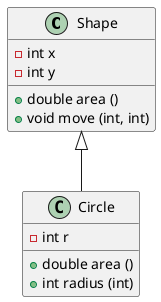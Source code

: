 @startuml
Shape ^-- Circle

class Shape {
    - int x
    - int y
    + double area ()
    + void move (int, int)
    }

class Circle {
    - int r
    + double area ()
    + int radius (int)
    }

@enduml

